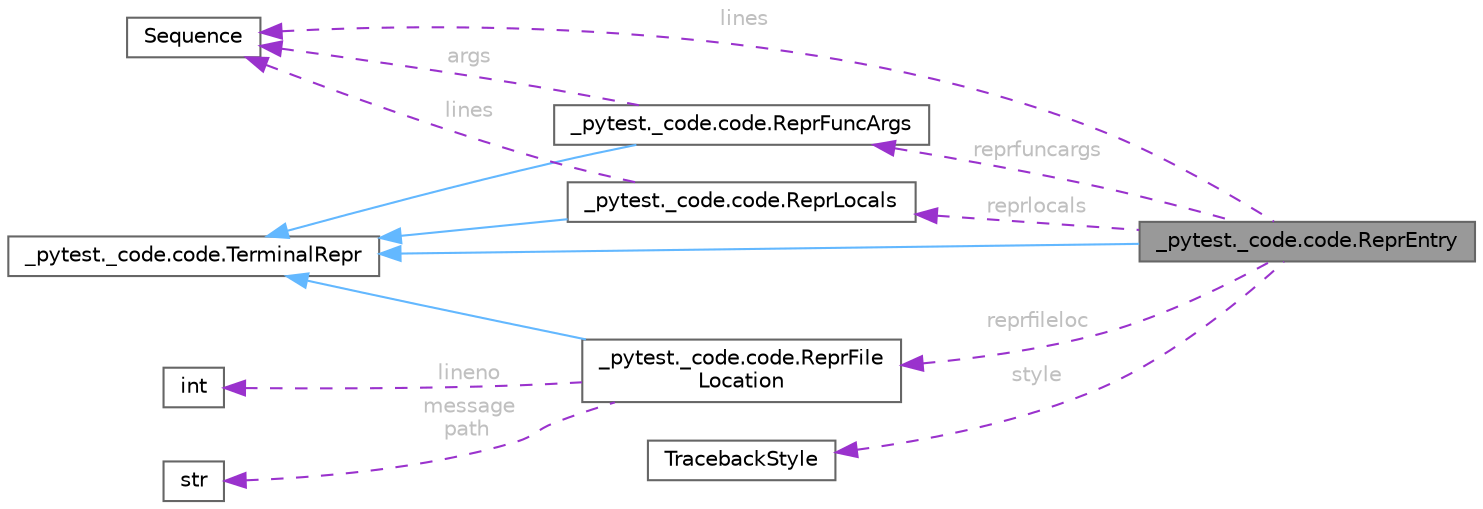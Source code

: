 digraph "_pytest._code.code.ReprEntry"
{
 // LATEX_PDF_SIZE
  bgcolor="transparent";
  edge [fontname=Helvetica,fontsize=10,labelfontname=Helvetica,labelfontsize=10];
  node [fontname=Helvetica,fontsize=10,shape=box,height=0.2,width=0.4];
  rankdir="LR";
  Node1 [id="Node000001",label="_pytest._code.code.ReprEntry",height=0.2,width=0.4,color="gray40", fillcolor="grey60", style="filled", fontcolor="black",tooltip=" "];
  Node2 -> Node1 [id="edge1_Node000001_Node000002",dir="back",color="steelblue1",style="solid",tooltip=" "];
  Node2 [id="Node000002",label="_pytest._code.code.TerminalRepr",height=0.2,width=0.4,color="gray40", fillcolor="white", style="filled",URL="$class__pytest_1_1__code_1_1code_1_1TerminalRepr.html",tooltip=" "];
  Node3 -> Node1 [id="edge2_Node000001_Node000003",dir="back",color="darkorchid3",style="dashed",tooltip=" ",label=" lines",fontcolor="grey" ];
  Node3 [id="Node000003",label="Sequence",height=0.2,width=0.4,color="gray40", fillcolor="white", style="filled",tooltip=" "];
  Node4 -> Node1 [id="edge3_Node000001_Node000004",dir="back",color="darkorchid3",style="dashed",tooltip=" ",label=" reprfuncargs",fontcolor="grey" ];
  Node4 [id="Node000004",label="_pytest._code.code.ReprFuncArgs",height=0.2,width=0.4,color="gray40", fillcolor="white", style="filled",URL="$class__pytest_1_1__code_1_1code_1_1ReprFuncArgs.html",tooltip=" "];
  Node2 -> Node4 [id="edge4_Node000004_Node000002",dir="back",color="steelblue1",style="solid",tooltip=" "];
  Node3 -> Node4 [id="edge5_Node000004_Node000003",dir="back",color="darkorchid3",style="dashed",tooltip=" ",label=" args",fontcolor="grey" ];
  Node5 -> Node1 [id="edge6_Node000001_Node000005",dir="back",color="darkorchid3",style="dashed",tooltip=" ",label=" reprlocals",fontcolor="grey" ];
  Node5 [id="Node000005",label="_pytest._code.code.ReprLocals",height=0.2,width=0.4,color="gray40", fillcolor="white", style="filled",URL="$class__pytest_1_1__code_1_1code_1_1ReprLocals.html",tooltip=" "];
  Node2 -> Node5 [id="edge7_Node000005_Node000002",dir="back",color="steelblue1",style="solid",tooltip=" "];
  Node3 -> Node5 [id="edge8_Node000005_Node000003",dir="back",color="darkorchid3",style="dashed",tooltip=" ",label=" lines",fontcolor="grey" ];
  Node6 -> Node1 [id="edge9_Node000001_Node000006",dir="back",color="darkorchid3",style="dashed",tooltip=" ",label=" reprfileloc",fontcolor="grey" ];
  Node6 [id="Node000006",label="_pytest._code.code.ReprFile\lLocation",height=0.2,width=0.4,color="gray40", fillcolor="white", style="filled",URL="$class__pytest_1_1__code_1_1code_1_1ReprFileLocation.html",tooltip=" "];
  Node2 -> Node6 [id="edge10_Node000006_Node000002",dir="back",color="steelblue1",style="solid",tooltip=" "];
  Node7 -> Node6 [id="edge11_Node000006_Node000007",dir="back",color="darkorchid3",style="dashed",tooltip=" ",label=" message\npath",fontcolor="grey" ];
  Node7 [id="Node000007",label="str",height=0.2,width=0.4,color="gray40", fillcolor="white", style="filled",tooltip=" "];
  Node8 -> Node6 [id="edge12_Node000006_Node000008",dir="back",color="darkorchid3",style="dashed",tooltip=" ",label=" lineno",fontcolor="grey" ];
  Node8 [id="Node000008",label="int",height=0.2,width=0.4,color="gray40", fillcolor="white", style="filled",tooltip=" "];
  Node9 -> Node1 [id="edge13_Node000001_Node000009",dir="back",color="darkorchid3",style="dashed",tooltip=" ",label=" style",fontcolor="grey" ];
  Node9 [id="Node000009",label="TracebackStyle",height=0.2,width=0.4,color="gray40", fillcolor="white", style="filled",tooltip=" "];
}
